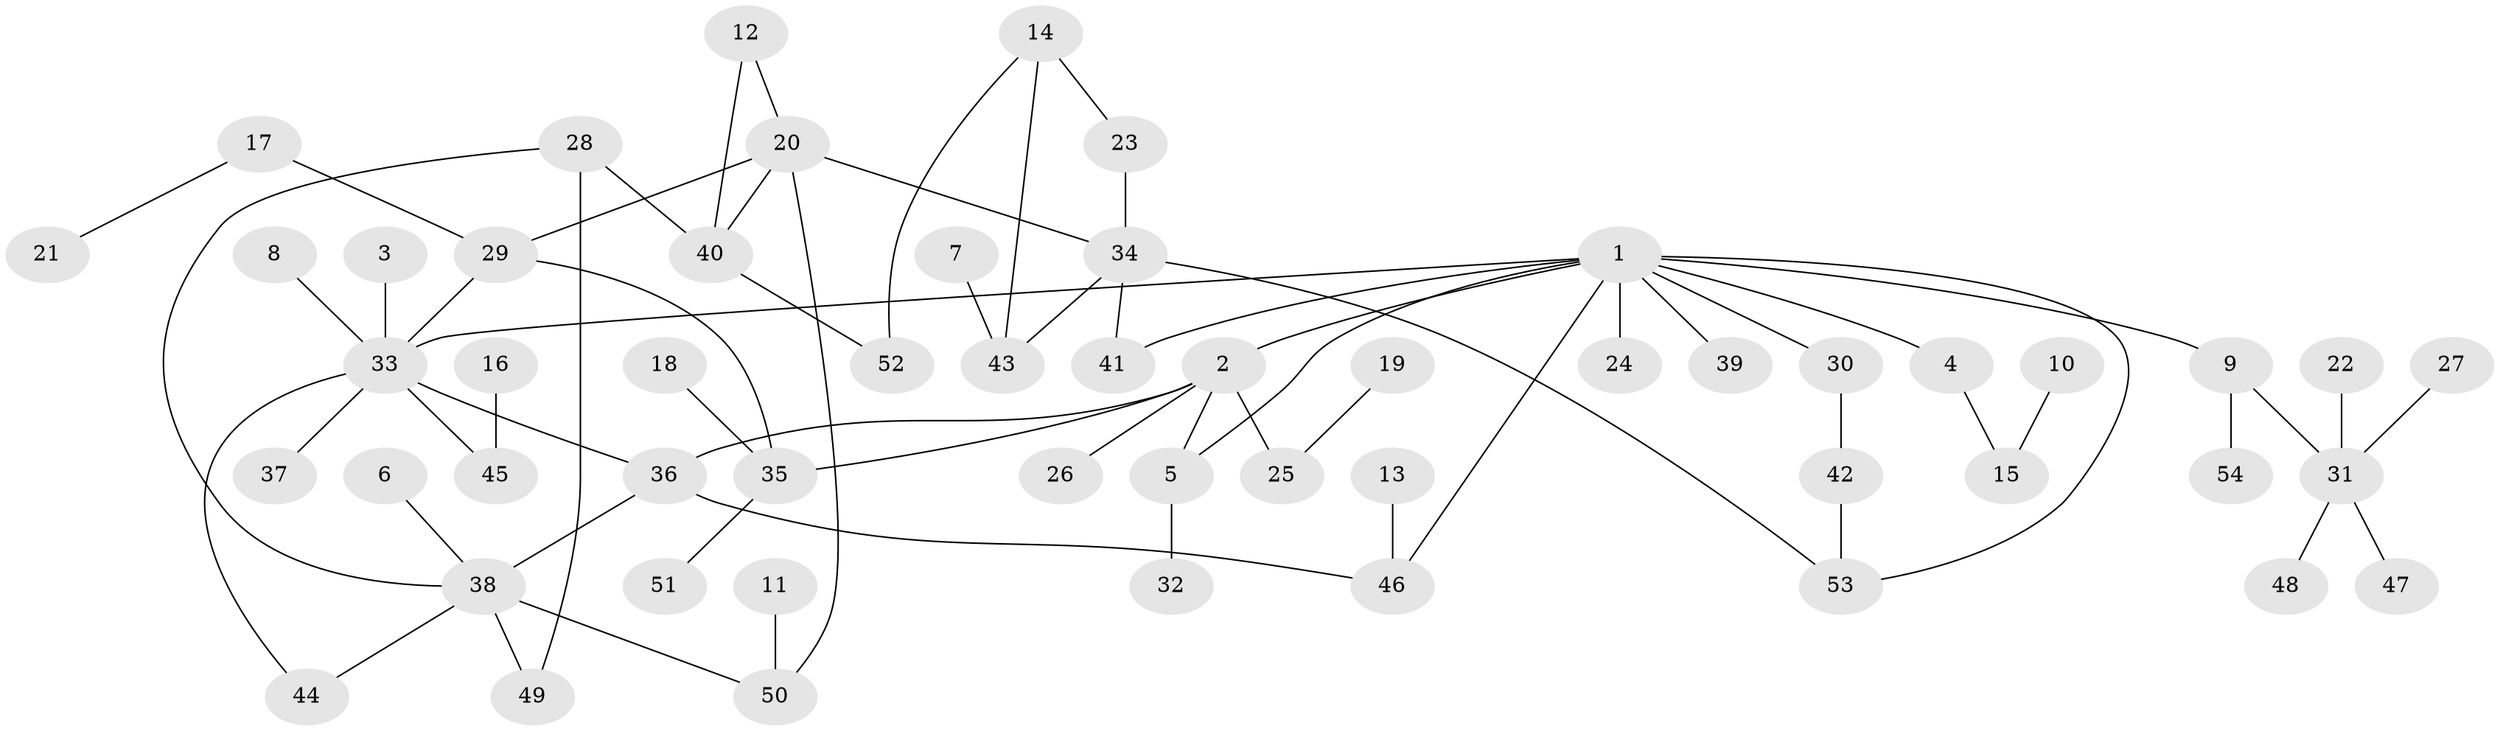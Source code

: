 // original degree distribution, {8: 0.009345794392523364, 6: 0.009345794392523364, 5: 0.06542056074766354, 4: 0.056074766355140186, 3: 0.18691588785046728, 9: 0.009345794392523364, 2: 0.27102803738317754, 1: 0.3925233644859813}
// Generated by graph-tools (version 1.1) at 2025/49/03/09/25 03:49:15]
// undirected, 54 vertices, 67 edges
graph export_dot {
graph [start="1"]
  node [color=gray90,style=filled];
  1;
  2;
  3;
  4;
  5;
  6;
  7;
  8;
  9;
  10;
  11;
  12;
  13;
  14;
  15;
  16;
  17;
  18;
  19;
  20;
  21;
  22;
  23;
  24;
  25;
  26;
  27;
  28;
  29;
  30;
  31;
  32;
  33;
  34;
  35;
  36;
  37;
  38;
  39;
  40;
  41;
  42;
  43;
  44;
  45;
  46;
  47;
  48;
  49;
  50;
  51;
  52;
  53;
  54;
  1 -- 2 [weight=1.0];
  1 -- 4 [weight=1.0];
  1 -- 5 [weight=1.0];
  1 -- 9 [weight=1.0];
  1 -- 24 [weight=1.0];
  1 -- 30 [weight=1.0];
  1 -- 33 [weight=1.0];
  1 -- 39 [weight=1.0];
  1 -- 41 [weight=1.0];
  1 -- 46 [weight=1.0];
  1 -- 53 [weight=1.0];
  2 -- 5 [weight=1.0];
  2 -- 25 [weight=1.0];
  2 -- 26 [weight=1.0];
  2 -- 35 [weight=1.0];
  2 -- 36 [weight=1.0];
  3 -- 33 [weight=1.0];
  4 -- 15 [weight=1.0];
  5 -- 32 [weight=1.0];
  6 -- 38 [weight=1.0];
  7 -- 43 [weight=1.0];
  8 -- 33 [weight=1.0];
  9 -- 31 [weight=1.0];
  9 -- 54 [weight=1.0];
  10 -- 15 [weight=1.0];
  11 -- 50 [weight=1.0];
  12 -- 20 [weight=1.0];
  12 -- 40 [weight=1.0];
  13 -- 46 [weight=1.0];
  14 -- 23 [weight=1.0];
  14 -- 43 [weight=1.0];
  14 -- 52 [weight=1.0];
  16 -- 45 [weight=1.0];
  17 -- 21 [weight=1.0];
  17 -- 29 [weight=1.0];
  18 -- 35 [weight=1.0];
  19 -- 25 [weight=1.0];
  20 -- 29 [weight=1.0];
  20 -- 34 [weight=1.0];
  20 -- 40 [weight=1.0];
  20 -- 50 [weight=1.0];
  22 -- 31 [weight=1.0];
  23 -- 34 [weight=1.0];
  27 -- 31 [weight=1.0];
  28 -- 38 [weight=1.0];
  28 -- 40 [weight=1.0];
  28 -- 49 [weight=1.0];
  29 -- 33 [weight=1.0];
  29 -- 35 [weight=1.0];
  30 -- 42 [weight=1.0];
  31 -- 47 [weight=1.0];
  31 -- 48 [weight=1.0];
  33 -- 36 [weight=1.0];
  33 -- 37 [weight=1.0];
  33 -- 44 [weight=1.0];
  33 -- 45 [weight=1.0];
  34 -- 41 [weight=1.0];
  34 -- 43 [weight=1.0];
  34 -- 53 [weight=1.0];
  35 -- 51 [weight=1.0];
  36 -- 38 [weight=1.0];
  36 -- 46 [weight=1.0];
  38 -- 44 [weight=1.0];
  38 -- 49 [weight=1.0];
  38 -- 50 [weight=1.0];
  40 -- 52 [weight=1.0];
  42 -- 53 [weight=1.0];
}
